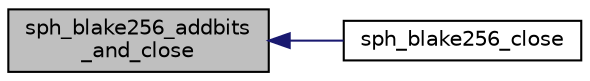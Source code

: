 digraph "sph_blake256_addbits_and_close"
{
  edge [fontname="Helvetica",fontsize="10",labelfontname="Helvetica",labelfontsize="10"];
  node [fontname="Helvetica",fontsize="10",shape=record];
  rankdir="LR";
  Node13 [label="sph_blake256_addbits\l_and_close",height=0.2,width=0.4,color="black", fillcolor="grey75", style="filled", fontcolor="black"];
  Node13 -> Node14 [dir="back",color="midnightblue",fontsize="10",style="solid",fontname="Helvetica"];
  Node14 [label="sph_blake256_close",height=0.2,width=0.4,color="black", fillcolor="white", style="filled",URL="$sph__blake_8h.html#afc3819c6410202b5da3015509a83e64b",tooltip="Terminate the current BLAKE-256 computation and output the result into the provided buffer..."];
}
